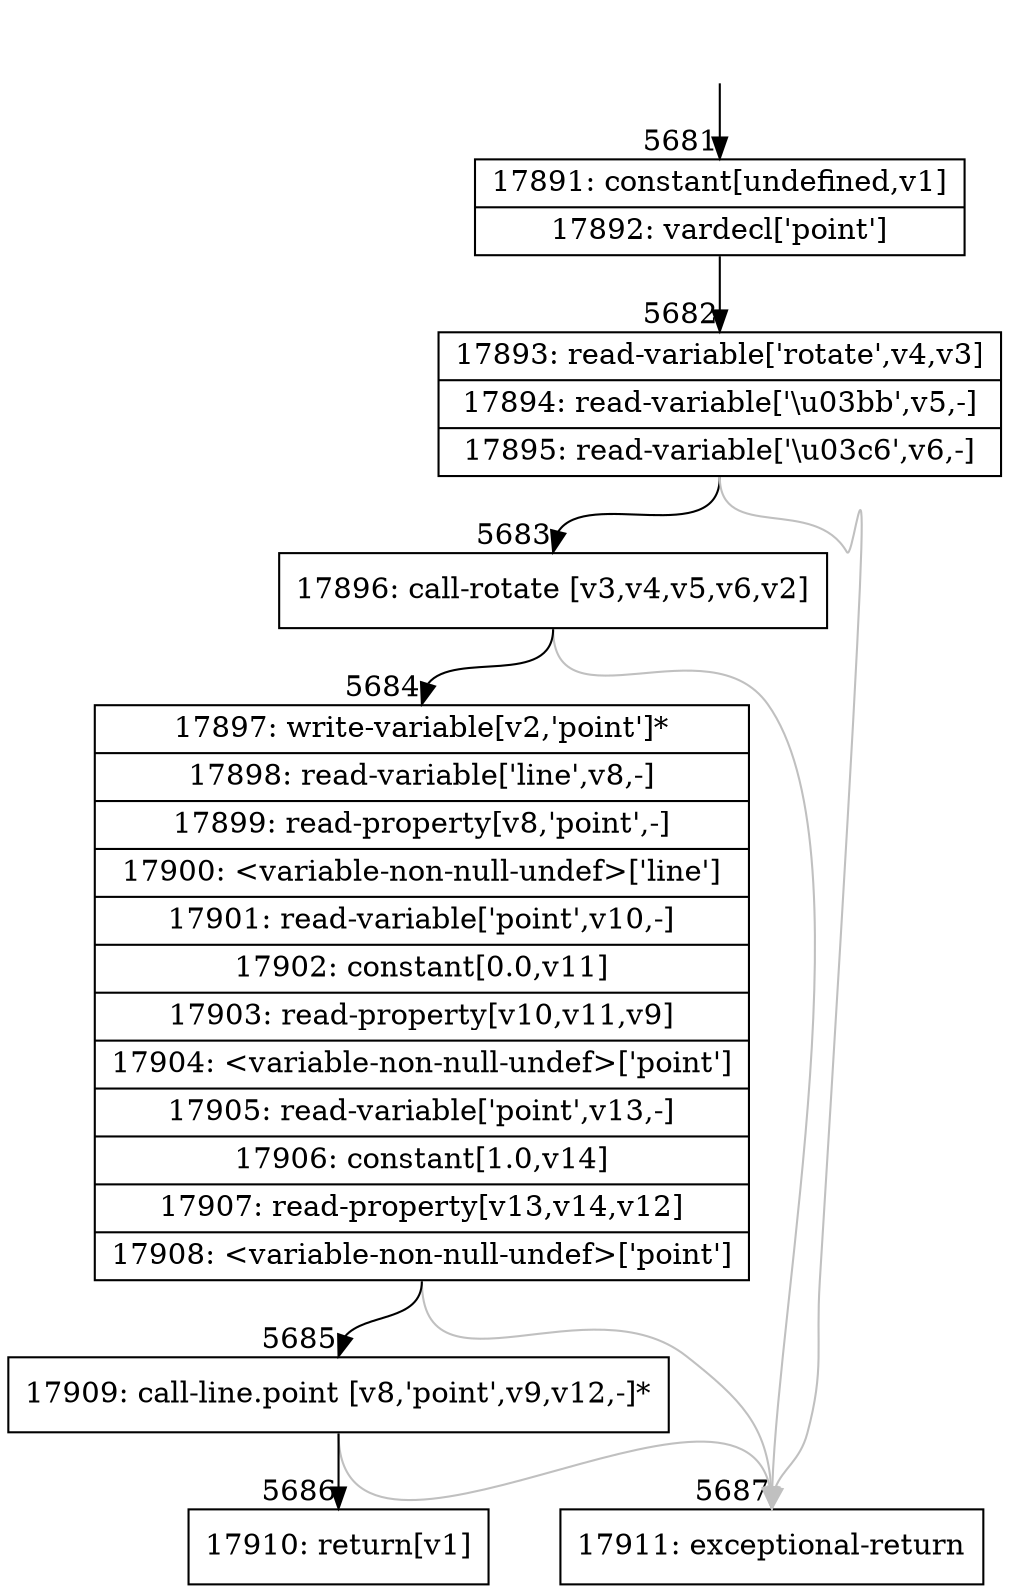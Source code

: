 digraph {
rankdir="TD"
BB_entry538[shape=none,label=""];
BB_entry538 -> BB5681 [tailport=s, headport=n, headlabel="    5681"]
BB5681 [shape=record label="{17891: constant[undefined,v1]|17892: vardecl['point']}" ] 
BB5681 -> BB5682 [tailport=s, headport=n, headlabel="      5682"]
BB5682 [shape=record label="{17893: read-variable['rotate',v4,v3]|17894: read-variable['\\u03bb',v5,-]|17895: read-variable['\\u03c6',v6,-]}" ] 
BB5682 -> BB5683 [tailport=s, headport=n, headlabel="      5683"]
BB5682 -> BB5687 [tailport=s, headport=n, color=gray, headlabel="      5687"]
BB5683 [shape=record label="{17896: call-rotate [v3,v4,v5,v6,v2]}" ] 
BB5683 -> BB5684 [tailport=s, headport=n, headlabel="      5684"]
BB5683 -> BB5687 [tailport=s, headport=n, color=gray]
BB5684 [shape=record label="{17897: write-variable[v2,'point']*|17898: read-variable['line',v8,-]|17899: read-property[v8,'point',-]|17900: \<variable-non-null-undef\>['line']|17901: read-variable['point',v10,-]|17902: constant[0.0,v11]|17903: read-property[v10,v11,v9]|17904: \<variable-non-null-undef\>['point']|17905: read-variable['point',v13,-]|17906: constant[1.0,v14]|17907: read-property[v13,v14,v12]|17908: \<variable-non-null-undef\>['point']}" ] 
BB5684 -> BB5685 [tailport=s, headport=n, headlabel="      5685"]
BB5684 -> BB5687 [tailport=s, headport=n, color=gray]
BB5685 [shape=record label="{17909: call-line.point [v8,'point',v9,v12,-]*}" ] 
BB5685 -> BB5686 [tailport=s, headport=n, headlabel="      5686"]
BB5685 -> BB5687 [tailport=s, headport=n, color=gray]
BB5686 [shape=record label="{17910: return[v1]}" ] 
BB5687 [shape=record label="{17911: exceptional-return}" ] 
//#$~ 3354
}
